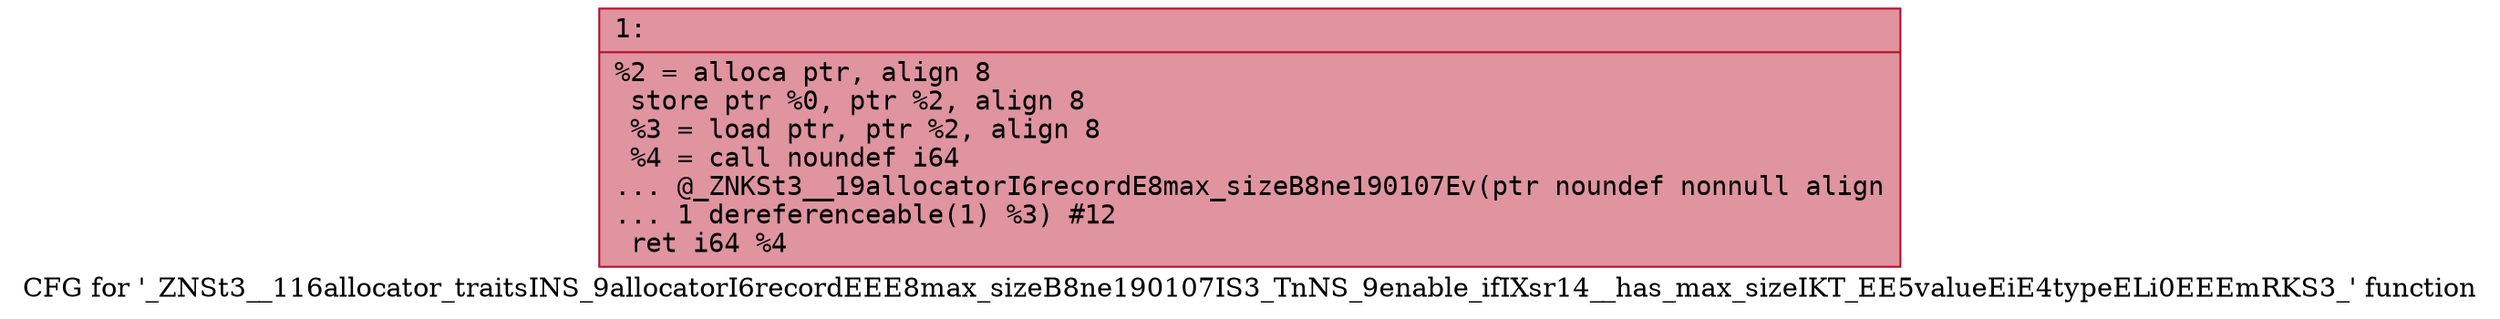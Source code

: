 digraph "CFG for '_ZNSt3__116allocator_traitsINS_9allocatorI6recordEEE8max_sizeB8ne190107IS3_TnNS_9enable_ifIXsr14__has_max_sizeIKT_EE5valueEiE4typeELi0EEEmRKS3_' function" {
	label="CFG for '_ZNSt3__116allocator_traitsINS_9allocatorI6recordEEE8max_sizeB8ne190107IS3_TnNS_9enable_ifIXsr14__has_max_sizeIKT_EE5valueEiE4typeELi0EEEmRKS3_' function";

	Node0x6000017638e0 [shape=record,color="#b70d28ff", style=filled, fillcolor="#b70d2870" fontname="Courier",label="{1:\l|  %2 = alloca ptr, align 8\l  store ptr %0, ptr %2, align 8\l  %3 = load ptr, ptr %2, align 8\l  %4 = call noundef i64\l... @_ZNKSt3__19allocatorI6recordE8max_sizeB8ne190107Ev(ptr noundef nonnull align\l... 1 dereferenceable(1) %3) #12\l  ret i64 %4\l}"];
}
